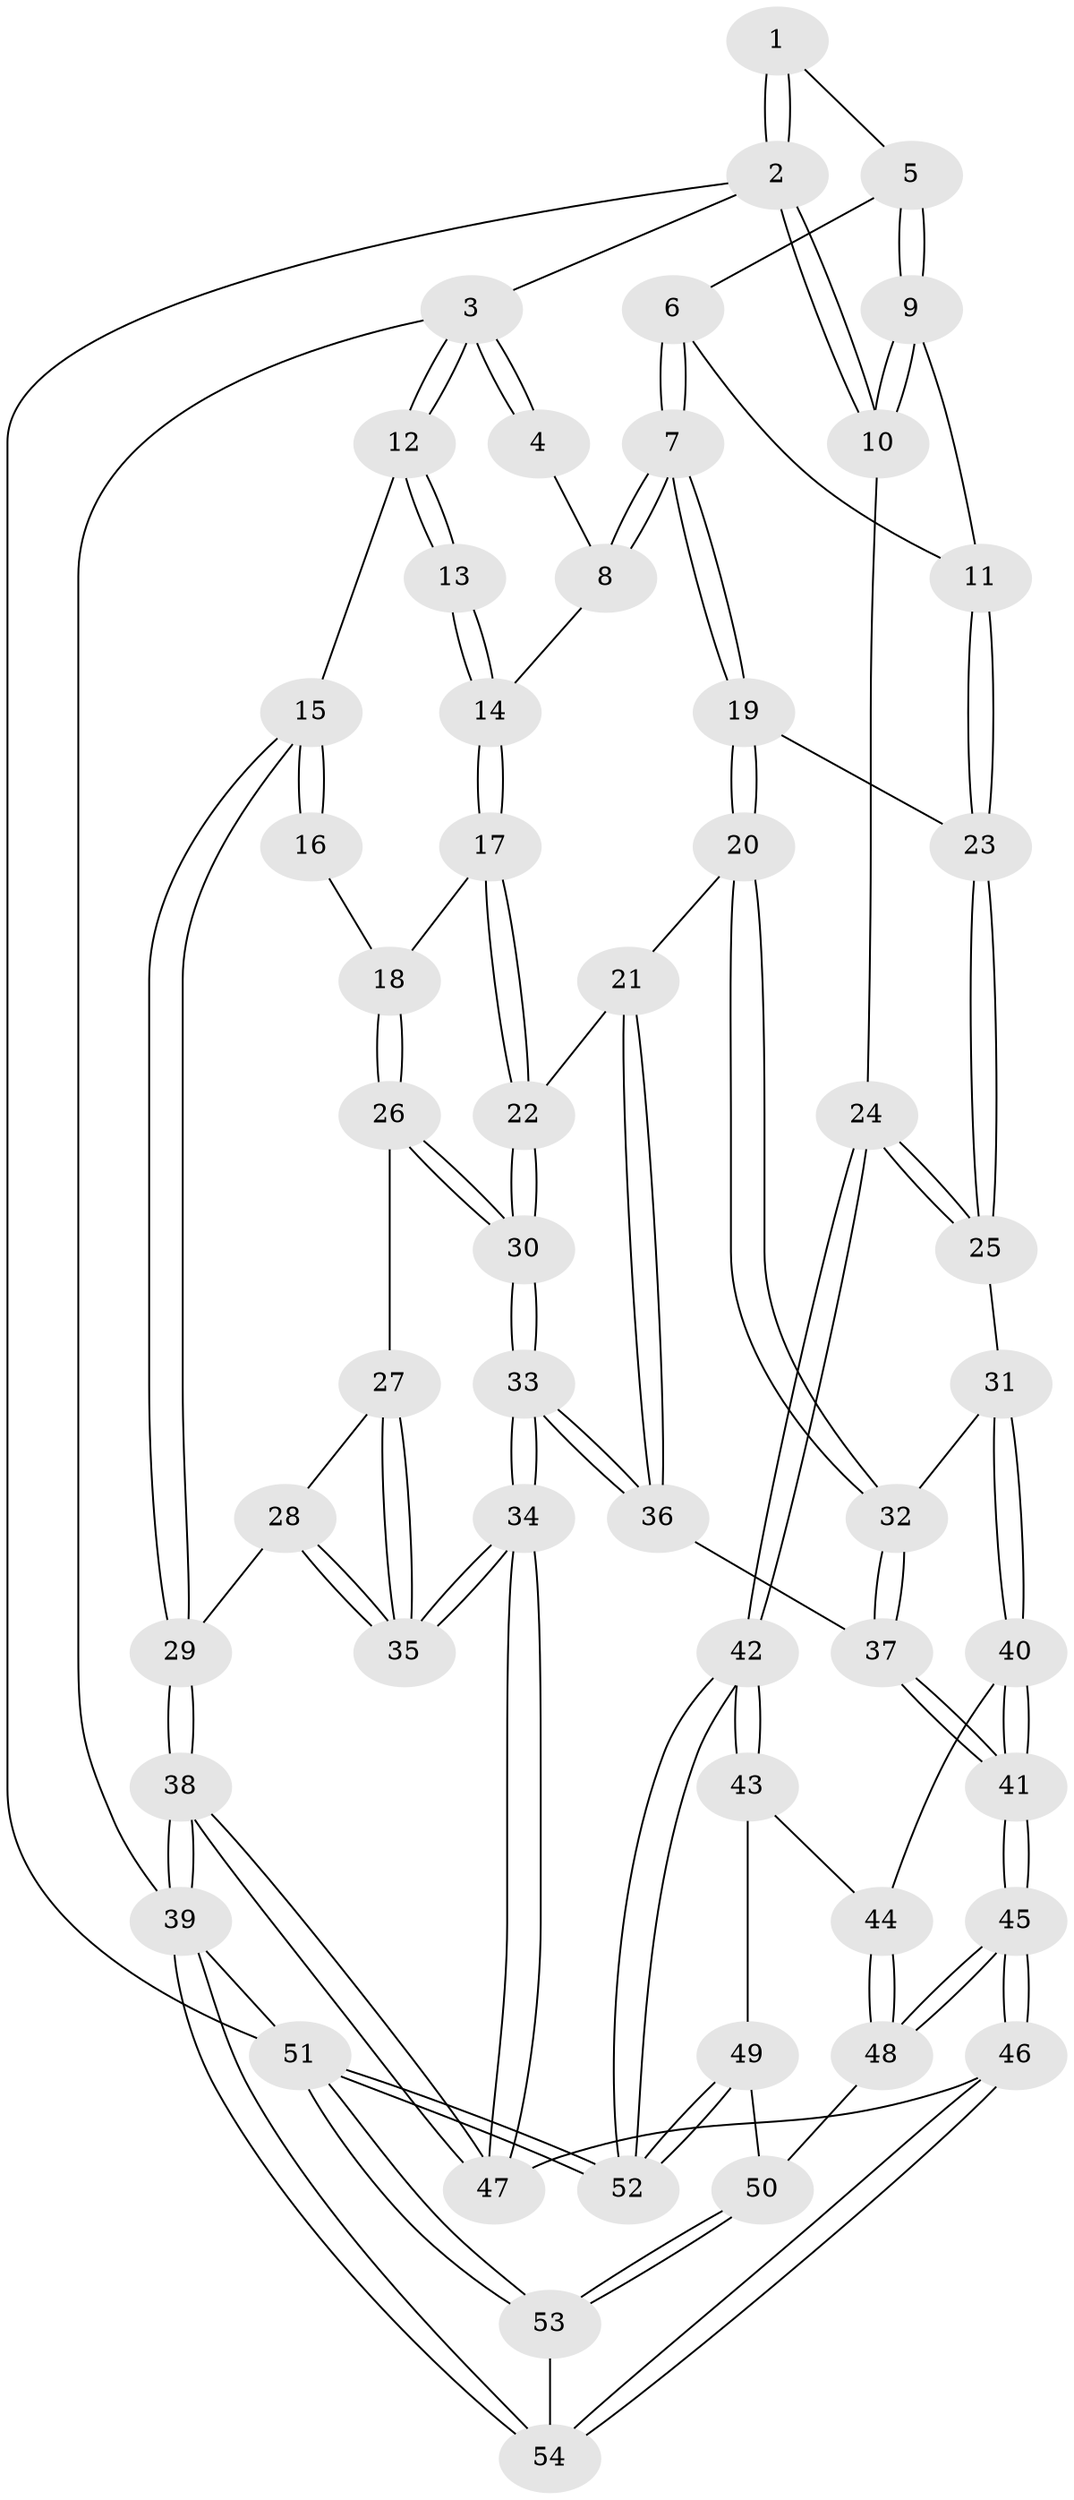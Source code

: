 // coarse degree distribution, {4: 0.36666666666666664, 5: 0.43333333333333335, 6: 0.1, 3: 0.06666666666666667, 7: 0.03333333333333333}
// Generated by graph-tools (version 1.1) at 2025/42/03/06/25 10:42:31]
// undirected, 54 vertices, 132 edges
graph export_dot {
graph [start="1"]
  node [color=gray90,style=filled];
  1 [pos="+0.5774820248189229+0"];
  2 [pos="+1+0"];
  3 [pos="+0+0"];
  4 [pos="+0.5112343126648053+0"];
  5 [pos="+0.8668819588623435+0.19357104803968692"];
  6 [pos="+0.7834476399922732+0.3152980556473514"];
  7 [pos="+0.6797831173907757+0.38251655115107996"];
  8 [pos="+0.4530284639162816+0.14894926632280528"];
  9 [pos="+1+0.18775041925415265"];
  10 [pos="+1+0.1169008889615978"];
  11 [pos="+0.9108626190235759+0.4102717363682928"];
  12 [pos="+0+0"];
  13 [pos="+0.11247645998197829+0.13902727829193895"];
  14 [pos="+0.3665827027107975+0.23077070063369662"];
  15 [pos="+0+0.4182263451983535"];
  16 [pos="+0.06093358249869028+0.3492667535156963"];
  17 [pos="+0.3525702587117452+0.26273952801884154"];
  18 [pos="+0.23874874989190603+0.34564048984405793"];
  19 [pos="+0.6801316607730824+0.3963182645812757"];
  20 [pos="+0.6611353339041947+0.533432830367643"];
  21 [pos="+0.5132510816271553+0.5309817443255151"];
  22 [pos="+0.4083098601661947+0.4433186597815371"];
  23 [pos="+0.9108351624818085+0.4548079636347584"];
  24 [pos="+1+0.6679840617628546"];
  25 [pos="+0.9554677012688486+0.5926820294563121"];
  26 [pos="+0.21256270590485124+0.47816979695580153"];
  27 [pos="+0.1678189812735746+0.5189133502126305"];
  28 [pos="+0+0.5830461024904503"];
  29 [pos="+0+0.582622370618859"];
  30 [pos="+0.31736589272042454+0.5716478128650347"];
  31 [pos="+0.7601045820898092+0.6156475305475473"];
  32 [pos="+0.6776471669574196+0.5611906108051561"];
  33 [pos="+0.3213414077199018+0.6987332086564956"];
  34 [pos="+0.2907727947160149+0.7513472779098583"];
  35 [pos="+0.2660805295061118+0.7343620235830869"];
  36 [pos="+0.43105181467534837+0.6415209409831892"];
  37 [pos="+0.5652878462184574+0.7116224288407517"];
  38 [pos="+0+1"];
  39 [pos="+0+1"];
  40 [pos="+0.7545087190495154+0.7076837801235152"];
  41 [pos="+0.5484038463870938+0.812599221718349"];
  42 [pos="+1+0.7511956293402716"];
  43 [pos="+0.8647994166934271+0.8039513489390815"];
  44 [pos="+0.7589860529346032+0.738709497087437"];
  45 [pos="+0.5095735514320994+0.9157529919534975"];
  46 [pos="+0.4545628868362763+0.9680785315139702"];
  47 [pos="+0.293985267837445+0.7759139754211409"];
  48 [pos="+0.7243134516188486+0.8562853303744757"];
  49 [pos="+0.8126428056712093+0.9080326465291966"];
  50 [pos="+0.7928375583237302+0.9114973963019862"];
  51 [pos="+1+1"];
  52 [pos="+1+1"];
  53 [pos="+0.7077698795841978+1"];
  54 [pos="+0.45357231582316504+1"];
  1 -- 2;
  1 -- 2;
  1 -- 5;
  2 -- 3;
  2 -- 10;
  2 -- 10;
  2 -- 51;
  3 -- 4;
  3 -- 4;
  3 -- 12;
  3 -- 12;
  3 -- 39;
  4 -- 8;
  5 -- 6;
  5 -- 9;
  5 -- 9;
  6 -- 7;
  6 -- 7;
  6 -- 11;
  7 -- 8;
  7 -- 8;
  7 -- 19;
  7 -- 19;
  8 -- 14;
  9 -- 10;
  9 -- 10;
  9 -- 11;
  10 -- 24;
  11 -- 23;
  11 -- 23;
  12 -- 13;
  12 -- 13;
  12 -- 15;
  13 -- 14;
  13 -- 14;
  14 -- 17;
  14 -- 17;
  15 -- 16;
  15 -- 16;
  15 -- 29;
  15 -- 29;
  16 -- 18;
  17 -- 18;
  17 -- 22;
  17 -- 22;
  18 -- 26;
  18 -- 26;
  19 -- 20;
  19 -- 20;
  19 -- 23;
  20 -- 21;
  20 -- 32;
  20 -- 32;
  21 -- 22;
  21 -- 36;
  21 -- 36;
  22 -- 30;
  22 -- 30;
  23 -- 25;
  23 -- 25;
  24 -- 25;
  24 -- 25;
  24 -- 42;
  24 -- 42;
  25 -- 31;
  26 -- 27;
  26 -- 30;
  26 -- 30;
  27 -- 28;
  27 -- 35;
  27 -- 35;
  28 -- 29;
  28 -- 35;
  28 -- 35;
  29 -- 38;
  29 -- 38;
  30 -- 33;
  30 -- 33;
  31 -- 32;
  31 -- 40;
  31 -- 40;
  32 -- 37;
  32 -- 37;
  33 -- 34;
  33 -- 34;
  33 -- 36;
  33 -- 36;
  34 -- 35;
  34 -- 35;
  34 -- 47;
  34 -- 47;
  36 -- 37;
  37 -- 41;
  37 -- 41;
  38 -- 39;
  38 -- 39;
  38 -- 47;
  38 -- 47;
  39 -- 54;
  39 -- 54;
  39 -- 51;
  40 -- 41;
  40 -- 41;
  40 -- 44;
  41 -- 45;
  41 -- 45;
  42 -- 43;
  42 -- 43;
  42 -- 52;
  42 -- 52;
  43 -- 44;
  43 -- 49;
  44 -- 48;
  44 -- 48;
  45 -- 46;
  45 -- 46;
  45 -- 48;
  45 -- 48;
  46 -- 47;
  46 -- 54;
  46 -- 54;
  48 -- 50;
  49 -- 50;
  49 -- 52;
  49 -- 52;
  50 -- 53;
  50 -- 53;
  51 -- 52;
  51 -- 52;
  51 -- 53;
  51 -- 53;
  53 -- 54;
}
